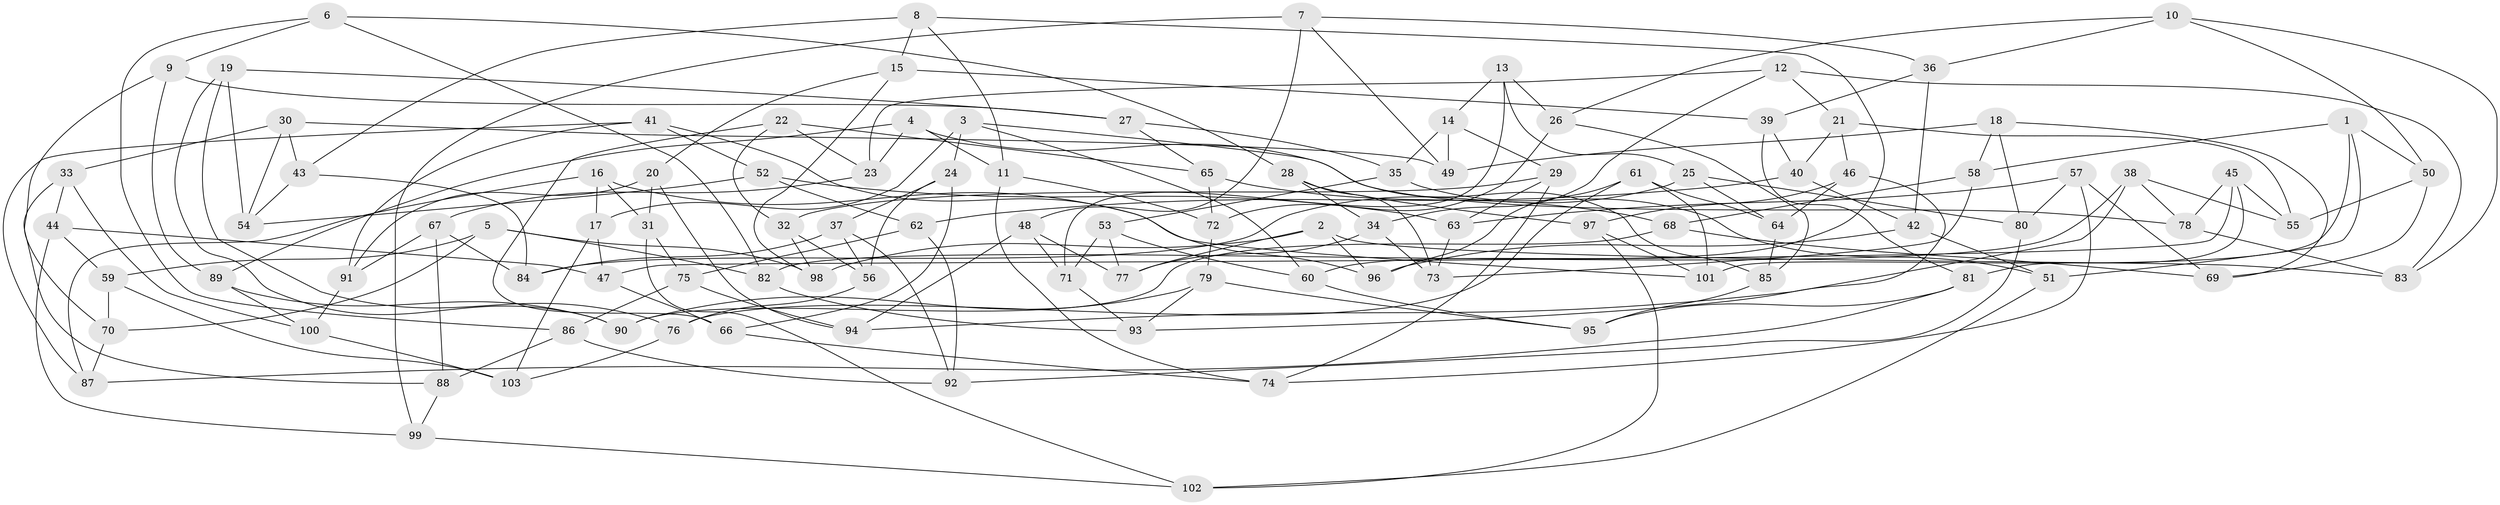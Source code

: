 // Generated by graph-tools (version 1.1) at 2025/50/03/09/25 03:50:52]
// undirected, 103 vertices, 206 edges
graph export_dot {
graph [start="1"]
  node [color=gray90,style=filled];
  1;
  2;
  3;
  4;
  5;
  6;
  7;
  8;
  9;
  10;
  11;
  12;
  13;
  14;
  15;
  16;
  17;
  18;
  19;
  20;
  21;
  22;
  23;
  24;
  25;
  26;
  27;
  28;
  29;
  30;
  31;
  32;
  33;
  34;
  35;
  36;
  37;
  38;
  39;
  40;
  41;
  42;
  43;
  44;
  45;
  46;
  47;
  48;
  49;
  50;
  51;
  52;
  53;
  54;
  55;
  56;
  57;
  58;
  59;
  60;
  61;
  62;
  63;
  64;
  65;
  66;
  67;
  68;
  69;
  70;
  71;
  72;
  73;
  74;
  75;
  76;
  77;
  78;
  79;
  80;
  81;
  82;
  83;
  84;
  85;
  86;
  87;
  88;
  89;
  90;
  91;
  92;
  93;
  94;
  95;
  96;
  97;
  98;
  99;
  100;
  101;
  102;
  103;
  1 -- 50;
  1 -- 58;
  1 -- 51;
  1 -- 101;
  2 -- 83;
  2 -- 98;
  2 -- 77;
  2 -- 96;
  3 -- 24;
  3 -- 85;
  3 -- 17;
  3 -- 60;
  4 -- 11;
  4 -- 23;
  4 -- 89;
  4 -- 78;
  5 -- 70;
  5 -- 59;
  5 -- 98;
  5 -- 82;
  6 -- 9;
  6 -- 86;
  6 -- 82;
  6 -- 28;
  7 -- 48;
  7 -- 99;
  7 -- 36;
  7 -- 49;
  8 -- 43;
  8 -- 60;
  8 -- 11;
  8 -- 15;
  9 -- 70;
  9 -- 27;
  9 -- 89;
  10 -- 26;
  10 -- 36;
  10 -- 50;
  10 -- 83;
  11 -- 74;
  11 -- 72;
  12 -- 21;
  12 -- 83;
  12 -- 34;
  12 -- 23;
  13 -- 71;
  13 -- 14;
  13 -- 25;
  13 -- 26;
  14 -- 49;
  14 -- 29;
  14 -- 35;
  15 -- 98;
  15 -- 20;
  15 -- 39;
  16 -- 17;
  16 -- 101;
  16 -- 31;
  16 -- 87;
  17 -- 47;
  17 -- 103;
  18 -- 49;
  18 -- 80;
  18 -- 69;
  18 -- 58;
  19 -- 76;
  19 -- 90;
  19 -- 54;
  19 -- 27;
  20 -- 91;
  20 -- 31;
  20 -- 94;
  21 -- 46;
  21 -- 40;
  21 -- 55;
  22 -- 66;
  22 -- 65;
  22 -- 23;
  22 -- 32;
  23 -- 67;
  24 -- 37;
  24 -- 56;
  24 -- 66;
  25 -- 80;
  25 -- 84;
  25 -- 64;
  26 -- 72;
  26 -- 85;
  27 -- 35;
  27 -- 65;
  28 -- 34;
  28 -- 97;
  28 -- 73;
  29 -- 74;
  29 -- 63;
  29 -- 32;
  30 -- 49;
  30 -- 43;
  30 -- 33;
  30 -- 54;
  31 -- 75;
  31 -- 102;
  32 -- 98;
  32 -- 56;
  33 -- 44;
  33 -- 88;
  33 -- 100;
  34 -- 73;
  34 -- 77;
  35 -- 51;
  35 -- 53;
  36 -- 39;
  36 -- 42;
  37 -- 56;
  37 -- 92;
  37 -- 84;
  38 -- 94;
  38 -- 82;
  38 -- 55;
  38 -- 78;
  39 -- 81;
  39 -- 40;
  40 -- 42;
  40 -- 62;
  41 -- 52;
  41 -- 87;
  41 -- 96;
  41 -- 91;
  42 -- 51;
  42 -- 96;
  43 -- 54;
  43 -- 84;
  44 -- 99;
  44 -- 47;
  44 -- 59;
  45 -- 78;
  45 -- 47;
  45 -- 55;
  45 -- 81;
  46 -- 97;
  46 -- 64;
  46 -- 93;
  47 -- 66;
  48 -- 94;
  48 -- 71;
  48 -- 77;
  50 -- 55;
  50 -- 69;
  51 -- 102;
  52 -- 63;
  52 -- 62;
  52 -- 54;
  53 -- 60;
  53 -- 71;
  53 -- 77;
  56 -- 76;
  57 -- 63;
  57 -- 74;
  57 -- 69;
  57 -- 80;
  58 -- 68;
  58 -- 73;
  59 -- 70;
  59 -- 103;
  60 -- 95;
  61 -- 101;
  61 -- 76;
  61 -- 96;
  61 -- 64;
  62 -- 75;
  62 -- 92;
  63 -- 73;
  64 -- 85;
  65 -- 72;
  65 -- 68;
  66 -- 74;
  67 -- 84;
  67 -- 88;
  67 -- 91;
  68 -- 69;
  68 -- 90;
  70 -- 87;
  71 -- 93;
  72 -- 79;
  75 -- 94;
  75 -- 86;
  76 -- 103;
  78 -- 83;
  79 -- 90;
  79 -- 93;
  79 -- 95;
  80 -- 92;
  81 -- 95;
  81 -- 87;
  82 -- 93;
  85 -- 95;
  86 -- 92;
  86 -- 88;
  88 -- 99;
  89 -- 90;
  89 -- 100;
  91 -- 100;
  97 -- 101;
  97 -- 102;
  99 -- 102;
  100 -- 103;
}
